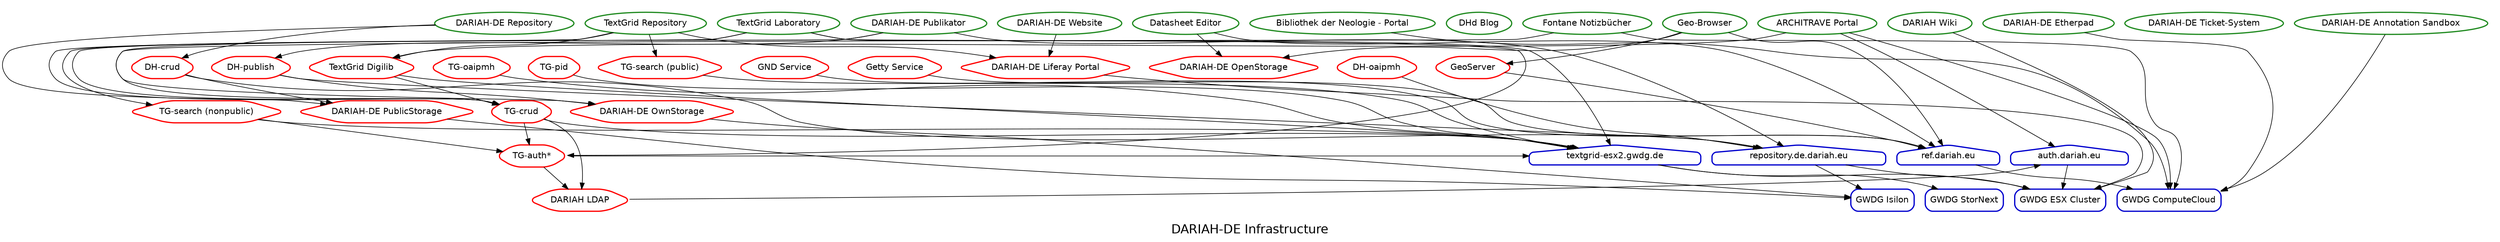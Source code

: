 digraph {
	fontname=helvetica fontsize=20 label="DARIAH-DE Infrastructure"
	subgraph cluster_services {
		node [color=forestgreen fontname=helvetica shape=oval style="rounded,bold"]
		color=white label=""
		"/services/neologie" [label="Bibliothek der Neologie - Portal"]
		"/services/otrs" [label="DARIAH-DE Ticket-System"]
		"/services/website" [label="DARIAH-DE Website"]
		"/services/etherpad" [label="DARIAH-DE Etherpad"]
		"/services/datasheeteditor" [label="Datasheet Editor"]
		"/services/architrave" [label="ARCHITRAVE Portal"]
		"/services/publikator" [label="DARIAH-DE Publikator"]
		"/services/dhdblog" [label="DHd Blog"]
		"/services/dariah-repository" [label="DARIAH-DE Repository"]
		"/services/tglab" [label="TextGrid Laboratory"]
		"/services/tgrep" [label="TextGrid Repository"]
		"/services/fontane" [label="Fontane Notizbücher"]
		"/services/confluence" [label="DARIAH Wiki"]
		"/services/annotation_sandbox" [label="DARIAH-DE Annotation Sandbox"]
		"/services/geobrowser" [label="Geo-Browser"]
	}
	subgraph cluster_middlewares {
		node [color=red fontname=helvetica shape=hexagon style="rounded,bold"]
		color=white label=""
		"/middlewares/liferay" [label="DARIAH-DE Liferay Portal"]
		"/middlewares/dhoaipmh" [label="DH-oaipmh"]
		"/middlewares/tgcrud" [label="TG-crud"]
		"/middlewares/tgdigilib" [label="TextGrid Digilib"]
		"/middlewares/gnd" [label="GND Service"]
		"/middlewares/tgoaipmh" [label="TG-oaipmh"]
		"/middlewares/tgpid" [label="TG-pid"]
		"/middlewares/tgsearch-public" [label="TG-search (public)"]
		"/middlewares/dariah-openstorage" [label="DARIAH-DE OpenStorage"]
		"/middlewares/dariah-ownstorage" [label="DARIAH-DE OwnStorage"]
		"/middlewares/dariahldap" [label="DARIAH LDAP"]
		"/middlewares/geoserver" [label=GeoServer]
		"/middlewares/dariah-publicstorage" [label="DARIAH-DE PublicStorage"]
		"/middlewares/dhcrud-public" [label="DH-crud"]
		"/middlewares/tgsearch-nonpublic" [label="TG-search (nonpublic)"]
		"/middlewares/getty" [label="Getty Service"]
		"/middlewares/dhpublish" [label="DH-publish"]
		"/middlewares/tgauth" [label="TG-auth*"]
	}
	subgraph cluster_servers {
		node [color=blue3 fontname=helvetica shape=house style="rounded,bold"]
		color=white label=""
		"/servers/repository-de-dariah-eu" [label="repository.de.dariah.eu"]
		"/servers/textgrid-esx2" [label="textgrid-esx2.gwdg.de"]
		"/servers/ref" [label="ref.dariah.eu"]
		"/servers/auth" [label="auth.dariah.eu"]
	}
	subgraph cluster_infrastructure {
		node [color=blue3 fontname=helvetica shape=box style="rounded,bold"]
		color=white label=""
		"/infrastructure/gwdg-isilon" [label="GWDG Isilon"]
		"/infrastructure/gwdg-cloud" [label="GWDG ComputeCloud"]
		"/infrastructure/gwdg-stornext" [label="GWDG StorNext"]
		"/infrastructure/gwdg-esx" [label="GWDG ESX Cluster"]
	}
	"/services/neologie" -> "/infrastructure/gwdg-cloud"
	"/services/website" -> "/middlewares/liferay"
	"/services/etherpad" -> "/infrastructure/gwdg-cloud"
	"/services/datasheeteditor" -> "/middlewares/dariah-openstorage"
	"/services/datasheeteditor" -> "/servers/ref"
	"/services/architrave" -> "/infrastructure/gwdg-cloud"
	"/services/architrave" -> "/middlewares/tgdigilib"
	"/services/architrave" -> "/servers/auth"
	"/services/publikator" -> "/middlewares/dariah-ownstorage"
	"/services/publikator" -> "/middlewares/dhpublish"
	"/services/publikator" -> "/servers/repository-de-dariah-eu"
	"/services/dariah-repository" -> "/middlewares/dariah-publicstorage"
	"/services/dariah-repository" -> "/middlewares/dhcrud-public"
	"/services/tglab" -> "/middlewares/tgauth"
	"/services/tglab" -> "/middlewares/tgcrud"
	"/services/tglab" -> "/middlewares/tgsearch-nonpublic"
	"/services/tglab" -> "/servers/textgrid-esx2"
	"/services/tgrep" -> "/middlewares/liferay"
	"/services/tgrep" -> "/middlewares/tgcrud"
	"/services/tgrep" -> "/middlewares/tgsearch-public"
	"/services/tgrep" -> "/middlewares/tgdigilib"
	"/services/fontane" -> "/middlewares/tgcrud"
	"/services/fontane" -> "/infrastructure/gwdg-cloud"
	"/services/confluence" -> "/infrastructure/gwdg-esx"
	"/services/annotation_sandbox" -> "/infrastructure/gwdg-cloud"
	"/services/geobrowser" -> "/middlewares/dariah-openstorage"
	"/services/geobrowser" -> "/middlewares/geoserver"
	"/services/geobrowser" -> "/servers/ref"
	"/middlewares/liferay" -> "/infrastructure/gwdg-esx"
	"/middlewares/dhoaipmh" -> "/servers/repository-de-dariah-eu"
	"/middlewares/tgcrud" -> "/middlewares/tgauth"
	"/middlewares/tgcrud" -> "/middlewares/dariahldap"
	"/middlewares/tgcrud" -> "/servers/textgrid-esx2"
	"/middlewares/tgdigilib" -> "/middlewares/tgcrud"
	"/middlewares/tgdigilib" -> "/servers/textgrid-esx2"
	"/middlewares/gnd" -> "/servers/ref"
	"/middlewares/tgoaipmh" -> "/servers/textgrid-esx2"
	"/middlewares/tgpid" -> "/servers/textgrid-esx2"
	"/middlewares/tgsearch-public" -> "/servers/textgrid-esx2"
	"/middlewares/dariah-ownstorage" -> "/infrastructure/gwdg-isilon"
	"/middlewares/dariahldap" -> "/servers/auth"
	"/middlewares/geoserver" -> "/servers/ref"
	"/middlewares/dariah-publicstorage" -> "/infrastructure/gwdg-isilon"
	"/middlewares/dhcrud-public" -> "/middlewares/dariah-publicstorage"
	"/middlewares/dhcrud-public" -> "/servers/repository-de-dariah-eu"
	"/middlewares/tgsearch-nonpublic" -> "/servers/textgrid-esx2"
	"/middlewares/tgsearch-nonpublic" -> "/middlewares/tgauth"
	"/middlewares/getty" -> "/servers/ref"
	"/middlewares/dhpublish" -> "/middlewares/dariah-ownstorage"
	"/middlewares/dhpublish" -> "/servers/repository-de-dariah-eu"
	"/middlewares/tgauth" -> "/middlewares/dariahldap"
	"/middlewares/tgauth" -> "/servers/textgrid-esx2"
	"/servers/repository-de-dariah-eu" -> "/infrastructure/gwdg-isilon"
	"/servers/repository-de-dariah-eu" -> "/infrastructure/gwdg-esx"
	"/servers/textgrid-esx2" -> "/infrastructure/gwdg-stornext"
	"/servers/textgrid-esx2" -> "/infrastructure/gwdg-esx"
	"/servers/ref" -> "/infrastructure/gwdg-cloud"
	"/servers/auth" -> "/infrastructure/gwdg-esx"
}
